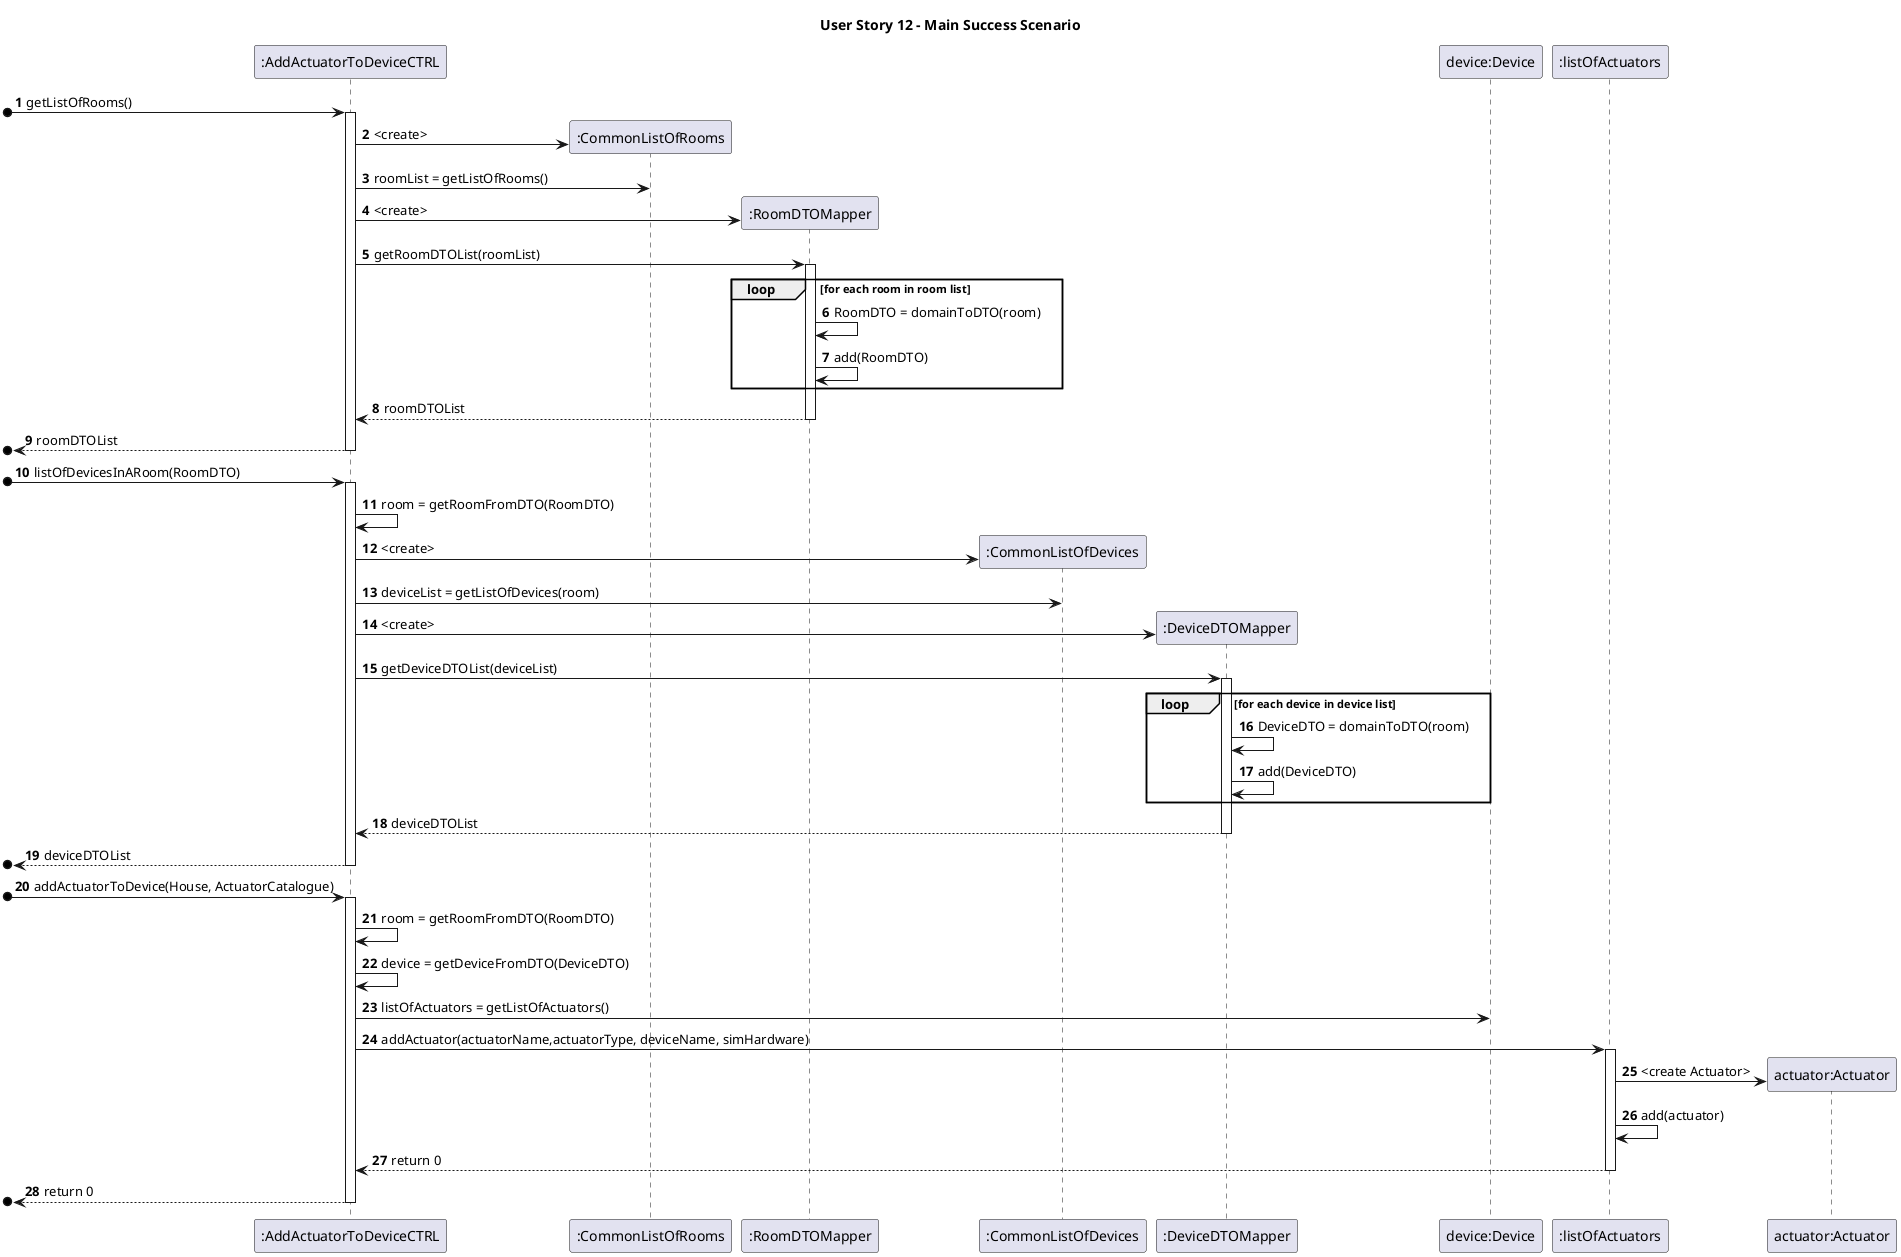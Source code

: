 @startuml

title User Story 12 - Main Success Scenario
autonumber

participant ":AddActuatorToDeviceCTRL" as C
participant ":CommonListOfRooms" as CU
participant ":RoomDTOMapper" as RDM
participant ":CommonListOfDevices" as CLD
participant ":DeviceDTOMapper" as DDM



participant "device:Device" as D
participant ":listOfActuators" as LA
participant "actuator:Actuator" as A


[o-> C : getListOfRooms()
activate C
C -> CU** : <create>
C -> CU :roomList = getListOfRooms()
C -> RDM** : <create>
C -> RDM : getRoomDTOList(roomList)
activate RDM
loop for each room in room list
RDM -> RDM : RoomDTO = domainToDTO(room)
RDM -> RDM : add(RoomDTO)
end loop
RDM --> C : roomDTOList
deactivate RDM
[o<-- C : roomDTOList
deactivate C

[o->C : listOfDevicesInARoom(RoomDTO)
activate C
C -> C : room = getRoomFromDTO(RoomDTO)
C -> CLD** : <create>
C -> CLD : deviceList = getListOfDevices(room)
C -> DDM** : <create>
C -> DDM: getDeviceDTOList(deviceList)
activate DDM
loop for each device in device list

DDM -> DDM : DeviceDTO = domainToDTO(room)
DDM -> DDM : add(DeviceDTO)
end loop
DDM --> C : deviceDTOList
deactivate DDM
[o<--C : deviceDTOList
deactivate C

[o->C : addActuatorToDevice(House, ActuatorCatalogue)
activate C
C -> C : room = getRoomFromDTO(RoomDTO)
C -> C : device = getDeviceFromDTO(DeviceDTO)
C -> D : listOfActuators = getListOfActuators()
C -> LA : addActuator(actuatorName,actuatorType, deviceName, simHardware)
activate LA
LA -> A** : <create Actuator>
LA -> LA : add(actuator)
LA --> C : return 0
deactivate LA
[o<-- C : return 0
deactivate C
@enduml
